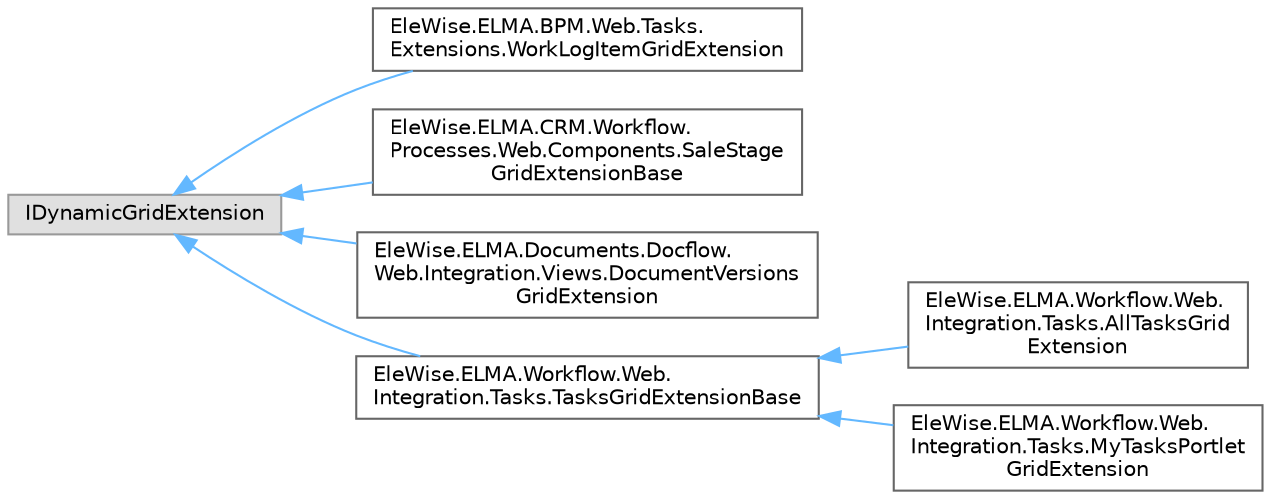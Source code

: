 digraph "Graphical Class Hierarchy"
{
 // LATEX_PDF_SIZE
  bgcolor="transparent";
  edge [fontname=Helvetica,fontsize=10,labelfontname=Helvetica,labelfontsize=10];
  node [fontname=Helvetica,fontsize=10,shape=box,height=0.2,width=0.4];
  rankdir="LR";
  Node0 [id="Node000000",label="IDynamicGridExtension",height=0.2,width=0.4,color="grey60", fillcolor="#E0E0E0", style="filled",tooltip=" "];
  Node0 -> Node1 [id="edge1716_Node000000_Node000001",dir="back",color="steelblue1",style="solid",tooltip=" "];
  Node1 [id="Node000001",label="EleWise.ELMA.BPM.Web.Tasks.\lExtensions.WorkLogItemGridExtension",height=0.2,width=0.4,color="grey40", fillcolor="white", style="filled",URL="$class_ele_wise_1_1_e_l_m_a_1_1_b_p_m_1_1_web_1_1_tasks_1_1_extensions_1_1_work_log_item_grid_extension.html",tooltip=" "];
  Node0 -> Node2 [id="edge1717_Node000000_Node000002",dir="back",color="steelblue1",style="solid",tooltip=" "];
  Node2 [id="Node000002",label="EleWise.ELMA.CRM.Workflow.\lProcesses.Web.Components.SaleStage\lGridExtensionBase",height=0.2,width=0.4,color="grey40", fillcolor="white", style="filled",URL="$class_ele_wise_1_1_e_l_m_a_1_1_c_r_m_1_1_workflow_1_1_processes_1_1_web_1_1_components_1_1_sale_stage_grid_extension_base.html",tooltip=" "];
  Node0 -> Node3 [id="edge1718_Node000000_Node000003",dir="back",color="steelblue1",style="solid",tooltip=" "];
  Node3 [id="Node000003",label="EleWise.ELMA.Documents.Docflow.\lWeb.Integration.Views.DocumentVersions\lGridExtension",height=0.2,width=0.4,color="grey40", fillcolor="white", style="filled",URL="$class_ele_wise_1_1_e_l_m_a_1_1_documents_1_1_docflow_1_1_web_1_1_integration_1_1_views_1_1_document_versions_grid_extension.html",tooltip="Добавляет в таблицу версий документа колонку со статусом подписания"];
  Node0 -> Node4 [id="edge1719_Node000000_Node000004",dir="back",color="steelblue1",style="solid",tooltip=" "];
  Node4 [id="Node000004",label="EleWise.ELMA.Workflow.Web.\lIntegration.Tasks.TasksGridExtensionBase",height=0.2,width=0.4,color="grey40", fillcolor="white", style="filled",URL="$class_ele_wise_1_1_e_l_m_a_1_1_workflow_1_1_web_1_1_integration_1_1_tasks_1_1_tasks_grid_extension_base.html",tooltip=" "];
  Node4 -> Node5 [id="edge1720_Node000004_Node000005",dir="back",color="steelblue1",style="solid",tooltip=" "];
  Node5 [id="Node000005",label="EleWise.ELMA.Workflow.Web.\lIntegration.Tasks.AllTasksGrid\lExtension",height=0.2,width=0.4,color="grey40", fillcolor="white", style="filled",URL="$class_ele_wise_1_1_e_l_m_a_1_1_workflow_1_1_web_1_1_integration_1_1_tasks_1_1_all_tasks_grid_extension.html",tooltip=" "];
  Node4 -> Node6 [id="edge1721_Node000004_Node000006",dir="back",color="steelblue1",style="solid",tooltip=" "];
  Node6 [id="Node000006",label="EleWise.ELMA.Workflow.Web.\lIntegration.Tasks.MyTasksPortlet\lGridExtension",height=0.2,width=0.4,color="grey40", fillcolor="white", style="filled",URL="$class_ele_wise_1_1_e_l_m_a_1_1_workflow_1_1_web_1_1_integration_1_1_tasks_1_1_my_tasks_portlet_grid_extension.html",tooltip=" "];
}
